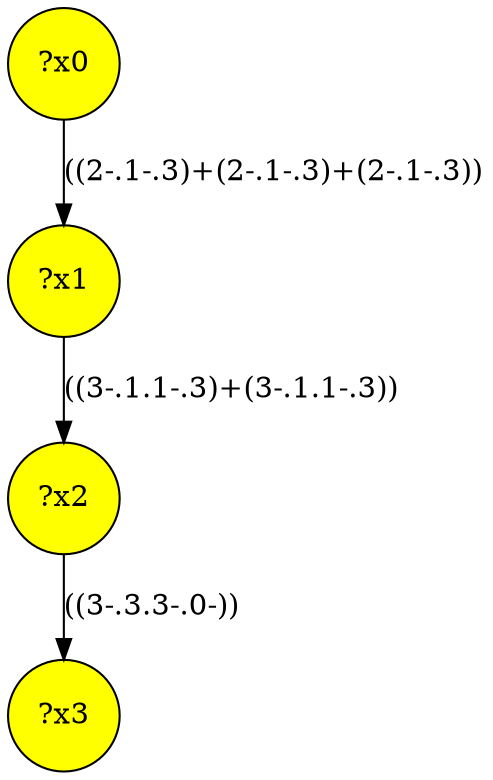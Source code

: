 digraph g {
	x0 [fillcolor="yellow", style="filled," shape=circle, label="?x0"];
	x1 [fillcolor="yellow", style="filled," shape=circle, label="?x1"];
	x3 [fillcolor="yellow", style="filled," shape=circle, label="?x3"];
	x2 [fillcolor="yellow", style="filled," shape=circle, label="?x2"];
	x0 -> x1 [label="((2-.1-.3)+(2-.1-.3)+(2-.1-.3))"];
	x1 -> x2 [label="((3-.1.1-.3)+(3-.1.1-.3))"];
	x2 -> x3 [label="((3-.3.3-.0-))"];
}
